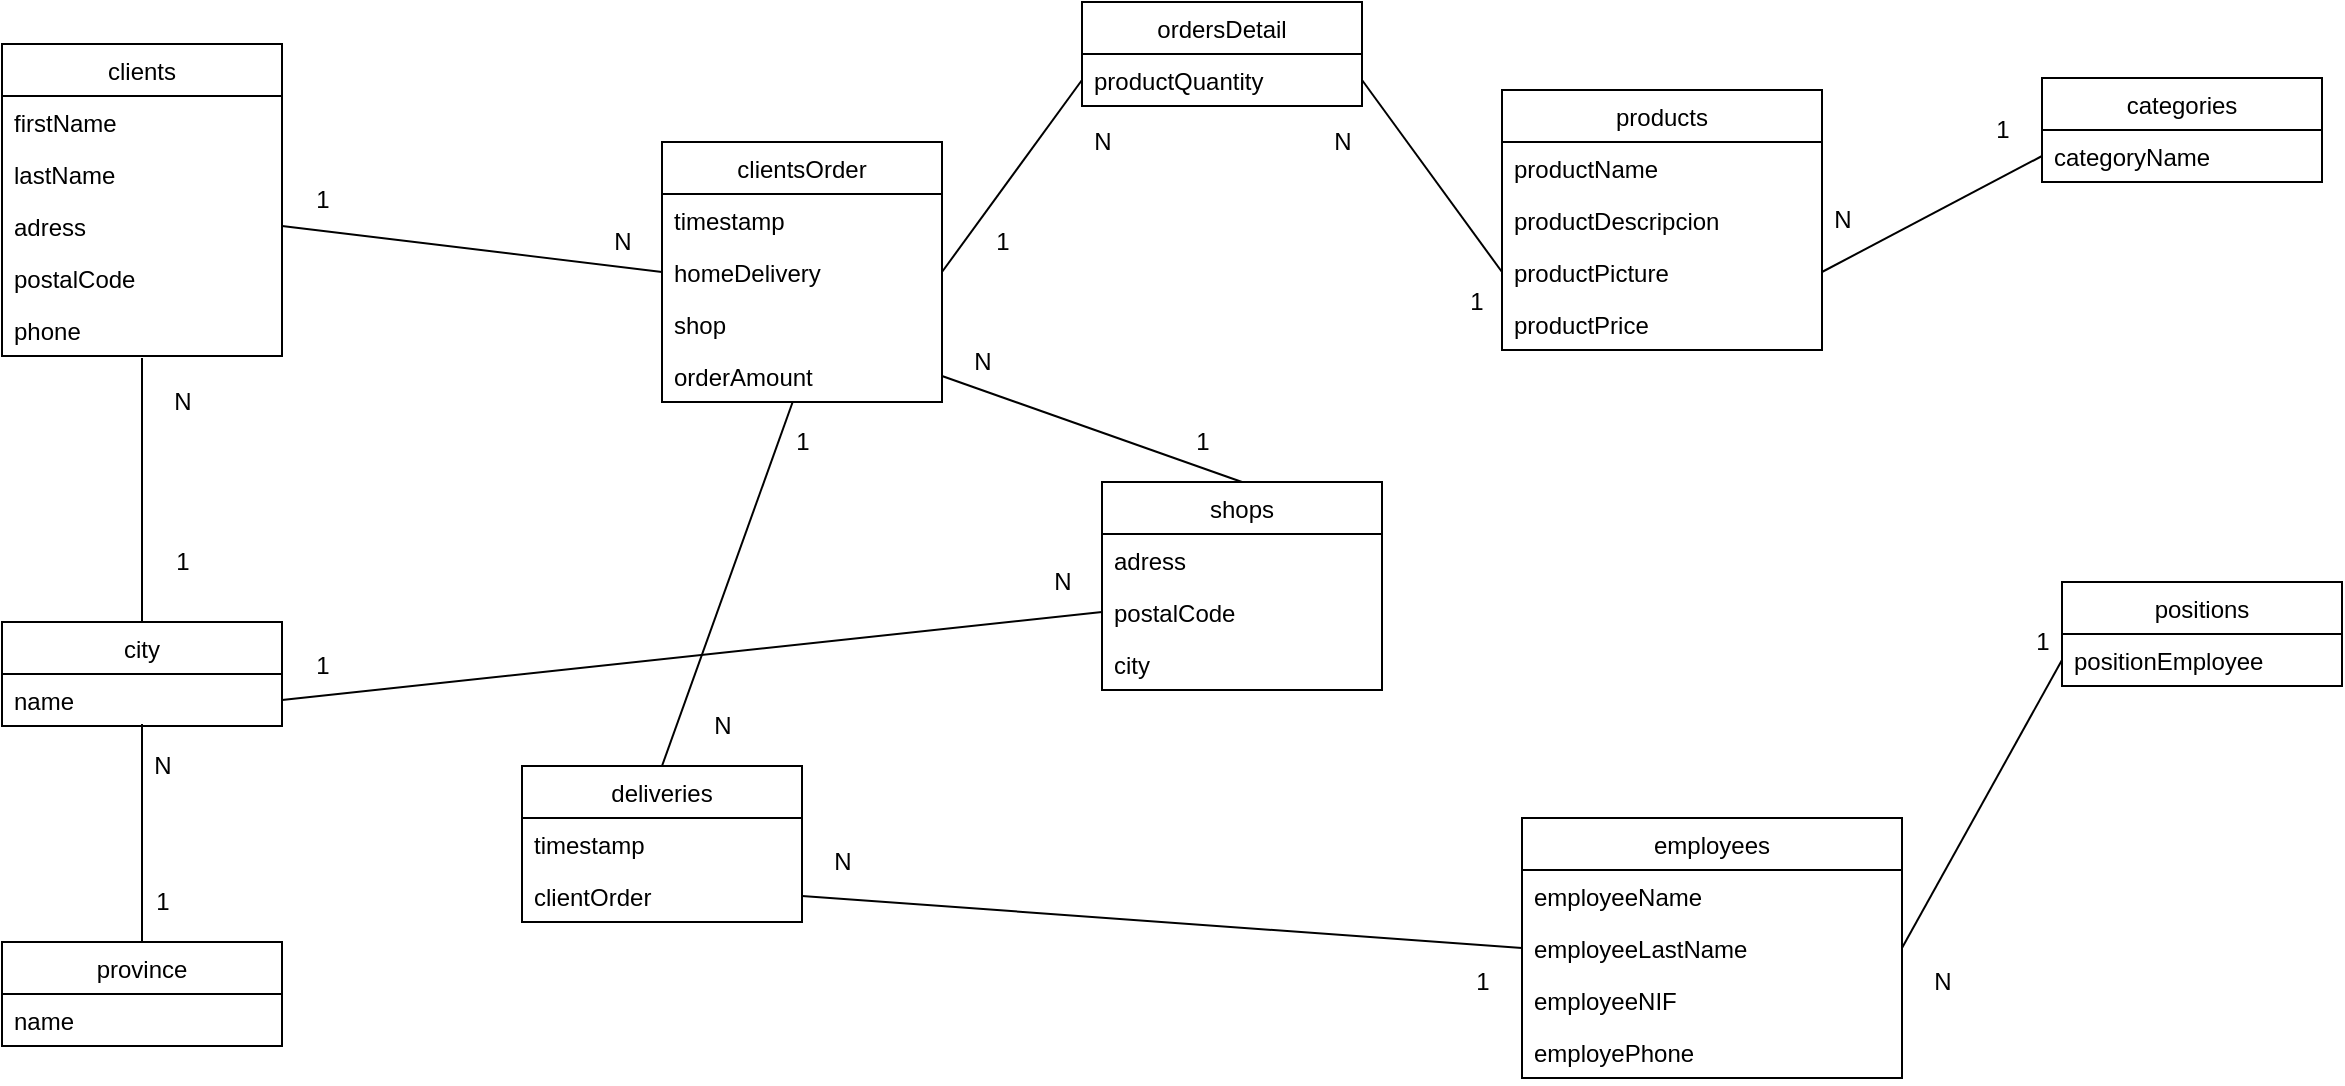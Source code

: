 <mxfile version="15.8.9" type="device"><diagram id="dlf748mvPkXz2AP_a9W4" name="Page-1"><mxGraphModel dx="1382" dy="764" grid="1" gridSize="10" guides="1" tooltips="1" connect="1" arrows="1" fold="1" page="1" pageScale="1" pageWidth="1654" pageHeight="1169" math="0" shadow="0"><root><mxCell id="0"/><mxCell id="1" parent="0"/><mxCell id="tOQ3HXQCH7zxAzE9Cmab-13" value="clients" style="swimlane;fontStyle=0;childLayout=stackLayout;horizontal=1;startSize=26;fillColor=none;horizontalStack=0;resizeParent=1;resizeParentMax=0;resizeLast=0;collapsible=1;marginBottom=0;" parent="1" vertex="1"><mxGeometry x="90" y="51" width="140" height="156" as="geometry"/></mxCell><mxCell id="tOQ3HXQCH7zxAzE9Cmab-15" value="firstName" style="text;strokeColor=none;fillColor=none;align=left;verticalAlign=top;spacingLeft=4;spacingRight=4;overflow=hidden;rotatable=0;points=[[0,0.5],[1,0.5]];portConstraint=eastwest;" parent="tOQ3HXQCH7zxAzE9Cmab-13" vertex="1"><mxGeometry y="26" width="140" height="26" as="geometry"/></mxCell><mxCell id="tOQ3HXQCH7zxAzE9Cmab-18" value="lastName" style="text;strokeColor=none;fillColor=none;align=left;verticalAlign=top;spacingLeft=4;spacingRight=4;overflow=hidden;rotatable=0;points=[[0,0.5],[1,0.5]];portConstraint=eastwest;" parent="tOQ3HXQCH7zxAzE9Cmab-13" vertex="1"><mxGeometry y="52" width="140" height="26" as="geometry"/></mxCell><mxCell id="tOQ3HXQCH7zxAzE9Cmab-19" value="adress" style="text;strokeColor=none;fillColor=none;align=left;verticalAlign=top;spacingLeft=4;spacingRight=4;overflow=hidden;rotatable=0;points=[[0,0.5],[1,0.5]];portConstraint=eastwest;" parent="tOQ3HXQCH7zxAzE9Cmab-13" vertex="1"><mxGeometry y="78" width="140" height="26" as="geometry"/></mxCell><mxCell id="tOQ3HXQCH7zxAzE9Cmab-17" value="postalCode" style="text;strokeColor=none;fillColor=none;align=left;verticalAlign=top;spacingLeft=4;spacingRight=4;overflow=hidden;rotatable=0;points=[[0,0.5],[1,0.5]];portConstraint=eastwest;" parent="tOQ3HXQCH7zxAzE9Cmab-13" vertex="1"><mxGeometry y="104" width="140" height="26" as="geometry"/></mxCell><mxCell id="tOQ3HXQCH7zxAzE9Cmab-16" value="phone" style="text;strokeColor=none;fillColor=none;align=left;verticalAlign=top;spacingLeft=4;spacingRight=4;overflow=hidden;rotatable=0;points=[[0,0.5],[1,0.5]];portConstraint=eastwest;" parent="tOQ3HXQCH7zxAzE9Cmab-13" vertex="1"><mxGeometry y="130" width="140" height="26" as="geometry"/></mxCell><mxCell id="tOQ3HXQCH7zxAzE9Cmab-21" value="clientsOrder" style="swimlane;fontStyle=0;childLayout=stackLayout;horizontal=1;startSize=26;fillColor=none;horizontalStack=0;resizeParent=1;resizeParentMax=0;resizeLast=0;collapsible=1;marginBottom=0;" parent="1" vertex="1"><mxGeometry x="420" y="100" width="140" height="130" as="geometry"/></mxCell><mxCell id="tOQ3HXQCH7zxAzE9Cmab-22" value="timestamp" style="text;strokeColor=none;fillColor=none;align=left;verticalAlign=top;spacingLeft=4;spacingRight=4;overflow=hidden;rotatable=0;points=[[0,0.5],[1,0.5]];portConstraint=eastwest;" parent="tOQ3HXQCH7zxAzE9Cmab-21" vertex="1"><mxGeometry y="26" width="140" height="26" as="geometry"/></mxCell><mxCell id="tOQ3HXQCH7zxAzE9Cmab-26" value="homeDelivery" style="text;strokeColor=none;fillColor=none;align=left;verticalAlign=top;spacingLeft=4;spacingRight=4;overflow=hidden;rotatable=0;points=[[0,0.5],[1,0.5]];portConstraint=eastwest;" parent="tOQ3HXQCH7zxAzE9Cmab-21" vertex="1"><mxGeometry y="52" width="140" height="26" as="geometry"/></mxCell><mxCell id="tOQ3HXQCH7zxAzE9Cmab-29" value="shop" style="text;strokeColor=none;fillColor=none;align=left;verticalAlign=top;spacingLeft=4;spacingRight=4;overflow=hidden;rotatable=0;points=[[0,0.5],[1,0.5]];portConstraint=eastwest;" parent="tOQ3HXQCH7zxAzE9Cmab-21" vertex="1"><mxGeometry y="78" width="140" height="26" as="geometry"/></mxCell><mxCell id="tOQ3HXQCH7zxAzE9Cmab-23" value="orderAmount" style="text;strokeColor=none;fillColor=none;align=left;verticalAlign=top;spacingLeft=4;spacingRight=4;overflow=hidden;rotatable=0;points=[[0,0.5],[1,0.5]];portConstraint=eastwest;" parent="tOQ3HXQCH7zxAzE9Cmab-21" vertex="1"><mxGeometry y="104" width="140" height="26" as="geometry"/></mxCell><mxCell id="tOQ3HXQCH7zxAzE9Cmab-31" value="city" style="swimlane;fontStyle=0;childLayout=stackLayout;horizontal=1;startSize=26;fillColor=none;horizontalStack=0;resizeParent=1;resizeParentMax=0;resizeLast=0;collapsible=1;marginBottom=0;" parent="1" vertex="1"><mxGeometry x="90" y="340" width="140" height="52" as="geometry"/></mxCell><mxCell id="tOQ3HXQCH7zxAzE9Cmab-32" value="name" style="text;strokeColor=none;fillColor=none;align=left;verticalAlign=top;spacingLeft=4;spacingRight=4;overflow=hidden;rotatable=0;points=[[0,0.5],[1,0.5]];portConstraint=eastwest;" parent="tOQ3HXQCH7zxAzE9Cmab-31" vertex="1"><mxGeometry y="26" width="140" height="26" as="geometry"/></mxCell><mxCell id="tOQ3HXQCH7zxAzE9Cmab-35" value="province" style="swimlane;fontStyle=0;childLayout=stackLayout;horizontal=1;startSize=26;fillColor=none;horizontalStack=0;resizeParent=1;resizeParentMax=0;resizeLast=0;collapsible=1;marginBottom=0;" parent="1" vertex="1"><mxGeometry x="90" y="500" width="140" height="52" as="geometry"/></mxCell><mxCell id="tOQ3HXQCH7zxAzE9Cmab-36" value="name" style="text;strokeColor=none;fillColor=none;align=left;verticalAlign=top;spacingLeft=4;spacingRight=4;overflow=hidden;rotatable=0;points=[[0,0.5],[1,0.5]];portConstraint=eastwest;" parent="tOQ3HXQCH7zxAzE9Cmab-35" vertex="1"><mxGeometry y="26" width="140" height="26" as="geometry"/></mxCell><mxCell id="tOQ3HXQCH7zxAzE9Cmab-39" value="deliveries" style="swimlane;fontStyle=0;childLayout=stackLayout;horizontal=1;startSize=26;fillColor=none;horizontalStack=0;resizeParent=1;resizeParentMax=0;resizeLast=0;collapsible=1;marginBottom=0;" parent="1" vertex="1"><mxGeometry x="350" y="412" width="140" height="78" as="geometry"/></mxCell><mxCell id="tOQ3HXQCH7zxAzE9Cmab-40" value="timestamp" style="text;strokeColor=none;fillColor=none;align=left;verticalAlign=top;spacingLeft=4;spacingRight=4;overflow=hidden;rotatable=0;points=[[0,0.5],[1,0.5]];portConstraint=eastwest;" parent="tOQ3HXQCH7zxAzE9Cmab-39" vertex="1"><mxGeometry y="26" width="140" height="26" as="geometry"/></mxCell><mxCell id="tOQ3HXQCH7zxAzE9Cmab-41" value="clientOrder" style="text;strokeColor=none;fillColor=none;align=left;verticalAlign=top;spacingLeft=4;spacingRight=4;overflow=hidden;rotatable=0;points=[[0,0.5],[1,0.5]];portConstraint=eastwest;" parent="tOQ3HXQCH7zxAzE9Cmab-39" vertex="1"><mxGeometry y="52" width="140" height="26" as="geometry"/></mxCell><mxCell id="tOQ3HXQCH7zxAzE9Cmab-43" value="ordersDetail" style="swimlane;fontStyle=0;childLayout=stackLayout;horizontal=1;startSize=26;fillColor=none;horizontalStack=0;resizeParent=1;resizeParentMax=0;resizeLast=0;collapsible=1;marginBottom=0;" parent="1" vertex="1"><mxGeometry x="630" y="30" width="140" height="52" as="geometry"/></mxCell><mxCell id="XVzl1r9jPT1_Ho5Z6uLa-27" value="productQuantity" style="text;strokeColor=none;fillColor=none;align=left;verticalAlign=top;spacingLeft=4;spacingRight=4;overflow=hidden;rotatable=0;points=[[0,0.5],[1,0.5]];portConstraint=eastwest;" parent="tOQ3HXQCH7zxAzE9Cmab-43" vertex="1"><mxGeometry y="26" width="140" height="26" as="geometry"/></mxCell><mxCell id="XVzl1r9jPT1_Ho5Z6uLa-2" value="shops" style="swimlane;fontStyle=0;childLayout=stackLayout;horizontal=1;startSize=26;fillColor=none;horizontalStack=0;resizeParent=1;resizeParentMax=0;resizeLast=0;collapsible=1;marginBottom=0;" parent="1" vertex="1"><mxGeometry x="640" y="270" width="140" height="104" as="geometry"/></mxCell><mxCell id="XVzl1r9jPT1_Ho5Z6uLa-3" value="adress" style="text;strokeColor=none;fillColor=none;align=left;verticalAlign=top;spacingLeft=4;spacingRight=4;overflow=hidden;rotatable=0;points=[[0,0.5],[1,0.5]];portConstraint=eastwest;" parent="XVzl1r9jPT1_Ho5Z6uLa-2" vertex="1"><mxGeometry y="26" width="140" height="26" as="geometry"/></mxCell><mxCell id="XVzl1r9jPT1_Ho5Z6uLa-4" value="postalCode" style="text;strokeColor=none;fillColor=none;align=left;verticalAlign=top;spacingLeft=4;spacingRight=4;overflow=hidden;rotatable=0;points=[[0,0.5],[1,0.5]];portConstraint=eastwest;" parent="XVzl1r9jPT1_Ho5Z6uLa-2" vertex="1"><mxGeometry y="52" width="140" height="26" as="geometry"/></mxCell><mxCell id="XVzl1r9jPT1_Ho5Z6uLa-5" value="city" style="text;strokeColor=none;fillColor=none;align=left;verticalAlign=top;spacingLeft=4;spacingRight=4;overflow=hidden;rotatable=0;points=[[0,0.5],[1,0.5]];portConstraint=eastwest;" parent="XVzl1r9jPT1_Ho5Z6uLa-2" vertex="1"><mxGeometry y="78" width="140" height="26" as="geometry"/></mxCell><mxCell id="XVzl1r9jPT1_Ho5Z6uLa-6" value="products" style="swimlane;fontStyle=0;childLayout=stackLayout;horizontal=1;startSize=26;fillColor=none;horizontalStack=0;resizeParent=1;resizeParentMax=0;resizeLast=0;collapsible=1;marginBottom=0;" parent="1" vertex="1"><mxGeometry x="840" y="74" width="160" height="130" as="geometry"/></mxCell><mxCell id="XVzl1r9jPT1_Ho5Z6uLa-7" value="productName" style="text;strokeColor=none;fillColor=none;align=left;verticalAlign=top;spacingLeft=4;spacingRight=4;overflow=hidden;rotatable=0;points=[[0,0.5],[1,0.5]];portConstraint=eastwest;" parent="XVzl1r9jPT1_Ho5Z6uLa-6" vertex="1"><mxGeometry y="26" width="160" height="26" as="geometry"/></mxCell><mxCell id="XVzl1r9jPT1_Ho5Z6uLa-8" value="productDescripcion" style="text;strokeColor=none;fillColor=none;align=left;verticalAlign=top;spacingLeft=4;spacingRight=4;overflow=hidden;rotatable=0;points=[[0,0.5],[1,0.5]];portConstraint=eastwest;" parent="XVzl1r9jPT1_Ho5Z6uLa-6" vertex="1"><mxGeometry y="52" width="160" height="26" as="geometry"/></mxCell><mxCell id="XVzl1r9jPT1_Ho5Z6uLa-9" value="productPicture" style="text;strokeColor=none;fillColor=none;align=left;verticalAlign=top;spacingLeft=4;spacingRight=4;overflow=hidden;rotatable=0;points=[[0,0.5],[1,0.5]];portConstraint=eastwest;" parent="XVzl1r9jPT1_Ho5Z6uLa-6" vertex="1"><mxGeometry y="78" width="160" height="26" as="geometry"/></mxCell><mxCell id="XVzl1r9jPT1_Ho5Z6uLa-10" value="productPrice" style="text;strokeColor=none;fillColor=none;align=left;verticalAlign=top;spacingLeft=4;spacingRight=4;overflow=hidden;rotatable=0;points=[[0,0.5],[1,0.5]];portConstraint=eastwest;" parent="XVzl1r9jPT1_Ho5Z6uLa-6" vertex="1"><mxGeometry y="104" width="160" height="26" as="geometry"/></mxCell><mxCell id="XVzl1r9jPT1_Ho5Z6uLa-13" value="categories" style="swimlane;fontStyle=0;childLayout=stackLayout;horizontal=1;startSize=26;fillColor=none;horizontalStack=0;resizeParent=1;resizeParentMax=0;resizeLast=0;collapsible=1;marginBottom=0;" parent="1" vertex="1"><mxGeometry x="1110" y="68" width="140" height="52" as="geometry"/></mxCell><mxCell id="XVzl1r9jPT1_Ho5Z6uLa-14" value="categoryName" style="text;strokeColor=none;fillColor=none;align=left;verticalAlign=top;spacingLeft=4;spacingRight=4;overflow=hidden;rotatable=0;points=[[0,0.5],[1,0.5]];portConstraint=eastwest;" parent="XVzl1r9jPT1_Ho5Z6uLa-13" vertex="1"><mxGeometry y="26" width="140" height="26" as="geometry"/></mxCell><mxCell id="XVzl1r9jPT1_Ho5Z6uLa-17" value="employees" style="swimlane;fontStyle=0;childLayout=stackLayout;horizontal=1;startSize=26;fillColor=none;horizontalStack=0;resizeParent=1;resizeParentMax=0;resizeLast=0;collapsible=1;marginBottom=0;" parent="1" vertex="1"><mxGeometry x="850" y="438" width="190" height="130" as="geometry"/></mxCell><mxCell id="XVzl1r9jPT1_Ho5Z6uLa-18" value="employeeName" style="text;strokeColor=none;fillColor=none;align=left;verticalAlign=top;spacingLeft=4;spacingRight=4;overflow=hidden;rotatable=0;points=[[0,0.5],[1,0.5]];portConstraint=eastwest;" parent="XVzl1r9jPT1_Ho5Z6uLa-17" vertex="1"><mxGeometry y="26" width="190" height="26" as="geometry"/></mxCell><mxCell id="XVzl1r9jPT1_Ho5Z6uLa-19" value="employeeLastName" style="text;strokeColor=none;fillColor=none;align=left;verticalAlign=top;spacingLeft=4;spacingRight=4;overflow=hidden;rotatable=0;points=[[0,0.5],[1,0.5]];portConstraint=eastwest;" parent="XVzl1r9jPT1_Ho5Z6uLa-17" vertex="1"><mxGeometry y="52" width="190" height="26" as="geometry"/></mxCell><mxCell id="XVzl1r9jPT1_Ho5Z6uLa-20" value="employeeNIF" style="text;strokeColor=none;fillColor=none;align=left;verticalAlign=top;spacingLeft=4;spacingRight=4;overflow=hidden;rotatable=0;points=[[0,0.5],[1,0.5]];portConstraint=eastwest;" parent="XVzl1r9jPT1_Ho5Z6uLa-17" vertex="1"><mxGeometry y="78" width="190" height="26" as="geometry"/></mxCell><mxCell id="XVzl1r9jPT1_Ho5Z6uLa-21" value="employePhone" style="text;strokeColor=none;fillColor=none;align=left;verticalAlign=top;spacingLeft=4;spacingRight=4;overflow=hidden;rotatable=0;points=[[0,0.5],[1,0.5]];portConstraint=eastwest;" parent="XVzl1r9jPT1_Ho5Z6uLa-17" vertex="1"><mxGeometry y="104" width="190" height="26" as="geometry"/></mxCell><mxCell id="XVzl1r9jPT1_Ho5Z6uLa-23" value="positions" style="swimlane;fontStyle=0;childLayout=stackLayout;horizontal=1;startSize=26;fillColor=none;horizontalStack=0;resizeParent=1;resizeParentMax=0;resizeLast=0;collapsible=1;marginBottom=0;" parent="1" vertex="1"><mxGeometry x="1120" y="320" width="140" height="52" as="geometry"/></mxCell><mxCell id="XVzl1r9jPT1_Ho5Z6uLa-24" value="positionEmployee" style="text;strokeColor=none;fillColor=none;align=left;verticalAlign=top;spacingLeft=4;spacingRight=4;overflow=hidden;rotatable=0;points=[[0,0.5],[1,0.5]];portConstraint=eastwest;" parent="XVzl1r9jPT1_Ho5Z6uLa-23" vertex="1"><mxGeometry y="26" width="140" height="26" as="geometry"/></mxCell><mxCell id="HUn4H0SxVK4T6Jx4v9L--1" value="" style="endArrow=none;html=1;rounded=0;entryX=1;entryY=0.5;entryDx=0;entryDy=0;exitX=0;exitY=0.5;exitDx=0;exitDy=0;" parent="1" source="tOQ3HXQCH7zxAzE9Cmab-26" target="tOQ3HXQCH7zxAzE9Cmab-19" edge="1"><mxGeometry width="50" height="50" relative="1" as="geometry"><mxPoint x="680" y="420" as="sourcePoint"/><mxPoint x="730" y="370" as="targetPoint"/></mxGeometry></mxCell><mxCell id="HUn4H0SxVK4T6Jx4v9L--2" value="" style="endArrow=none;html=1;rounded=0;entryX=0;entryY=0.5;entryDx=0;entryDy=0;exitX=1;exitY=0.5;exitDx=0;exitDy=0;" parent="1" source="tOQ3HXQCH7zxAzE9Cmab-26" target="XVzl1r9jPT1_Ho5Z6uLa-27" edge="1"><mxGeometry width="50" height="50" relative="1" as="geometry"><mxPoint x="680" y="420" as="sourcePoint"/><mxPoint x="730" y="370" as="targetPoint"/></mxGeometry></mxCell><mxCell id="HUn4H0SxVK4T6Jx4v9L--3" value="" style="endArrow=none;html=1;rounded=0;entryX=0;entryY=0.5;entryDx=0;entryDy=0;exitX=1;exitY=0.5;exitDx=0;exitDy=0;" parent="1" source="XVzl1r9jPT1_Ho5Z6uLa-27" target="XVzl1r9jPT1_Ho5Z6uLa-9" edge="1"><mxGeometry width="50" height="50" relative="1" as="geometry"><mxPoint x="680" y="420" as="sourcePoint"/><mxPoint x="730" y="370" as="targetPoint"/></mxGeometry></mxCell><mxCell id="HUn4H0SxVK4T6Jx4v9L--4" value="" style="endArrow=none;html=1;rounded=0;entryX=0;entryY=0.5;entryDx=0;entryDy=0;exitX=1;exitY=0.5;exitDx=0;exitDy=0;" parent="1" source="XVzl1r9jPT1_Ho5Z6uLa-9" target="XVzl1r9jPT1_Ho5Z6uLa-14" edge="1"><mxGeometry width="50" height="50" relative="1" as="geometry"><mxPoint x="680" y="420" as="sourcePoint"/><mxPoint x="730" y="370" as="targetPoint"/></mxGeometry></mxCell><mxCell id="HUn4H0SxVK4T6Jx4v9L--5" value="" style="endArrow=none;html=1;rounded=0;entryX=0;entryY=0.5;entryDx=0;entryDy=0;exitX=1;exitY=0.5;exitDx=0;exitDy=0;" parent="1" source="XVzl1r9jPT1_Ho5Z6uLa-19" target="XVzl1r9jPT1_Ho5Z6uLa-24" edge="1"><mxGeometry width="50" height="50" relative="1" as="geometry"><mxPoint x="680" y="420" as="sourcePoint"/><mxPoint x="730" y="370" as="targetPoint"/></mxGeometry></mxCell><mxCell id="HUn4H0SxVK4T6Jx4v9L--6" value="" style="endArrow=none;html=1;rounded=0;exitX=0.5;exitY=0;exitDx=0;exitDy=0;entryX=0.5;entryY=0.962;entryDx=0;entryDy=0;entryPerimeter=0;" parent="1" source="tOQ3HXQCH7zxAzE9Cmab-35" target="tOQ3HXQCH7zxAzE9Cmab-32" edge="1"><mxGeometry width="50" height="50" relative="1" as="geometry"><mxPoint x="680" y="420" as="sourcePoint"/><mxPoint x="730" y="370" as="targetPoint"/></mxGeometry></mxCell><mxCell id="HUn4H0SxVK4T6Jx4v9L--7" value="" style="endArrow=none;html=1;rounded=0;entryX=0.5;entryY=1.038;entryDx=0;entryDy=0;entryPerimeter=0;" parent="1" source="tOQ3HXQCH7zxAzE9Cmab-31" target="tOQ3HXQCH7zxAzE9Cmab-16" edge="1"><mxGeometry width="50" height="50" relative="1" as="geometry"><mxPoint x="680" y="420" as="sourcePoint"/><mxPoint x="730" y="370" as="targetPoint"/></mxGeometry></mxCell><mxCell id="HUn4H0SxVK4T6Jx4v9L--8" value="" style="endArrow=none;html=1;rounded=0;exitX=0.5;exitY=0;exitDx=0;exitDy=0;" parent="1" source="tOQ3HXQCH7zxAzE9Cmab-39" target="tOQ3HXQCH7zxAzE9Cmab-23" edge="1"><mxGeometry width="50" height="50" relative="1" as="geometry"><mxPoint x="680" y="420" as="sourcePoint"/><mxPoint x="730" y="370" as="targetPoint"/></mxGeometry></mxCell><mxCell id="HUn4H0SxVK4T6Jx4v9L--9" value="" style="endArrow=none;html=1;rounded=0;entryX=1;entryY=0.5;entryDx=0;entryDy=0;exitX=0.5;exitY=0;exitDx=0;exitDy=0;" parent="1" source="XVzl1r9jPT1_Ho5Z6uLa-2" target="tOQ3HXQCH7zxAzE9Cmab-23" edge="1"><mxGeometry width="50" height="50" relative="1" as="geometry"><mxPoint x="680" y="420" as="sourcePoint"/><mxPoint x="730" y="370" as="targetPoint"/></mxGeometry></mxCell><mxCell id="HUn4H0SxVK4T6Jx4v9L--10" value="" style="endArrow=none;html=1;rounded=0;entryX=0;entryY=0.5;entryDx=0;entryDy=0;exitX=1;exitY=0.5;exitDx=0;exitDy=0;" parent="1" source="tOQ3HXQCH7zxAzE9Cmab-41" target="XVzl1r9jPT1_Ho5Z6uLa-19" edge="1"><mxGeometry width="50" height="50" relative="1" as="geometry"><mxPoint x="500" y="431" as="sourcePoint"/><mxPoint x="730" y="370" as="targetPoint"/></mxGeometry></mxCell><mxCell id="HUn4H0SxVK4T6Jx4v9L--11" value="1" style="text;html=1;align=center;verticalAlign=middle;resizable=0;points=[];autosize=1;strokeColor=none;fillColor=none;" parent="1" vertex="1"><mxGeometry x="680" y="240" width="20" height="20" as="geometry"/></mxCell><mxCell id="HUn4H0SxVK4T6Jx4v9L--12" value="N" style="text;html=1;align=center;verticalAlign=middle;resizable=0;points=[];autosize=1;strokeColor=none;fillColor=none;" parent="1" vertex="1"><mxGeometry x="160" y="402" width="20" height="20" as="geometry"/></mxCell><mxCell id="HUn4H0SxVK4T6Jx4v9L--13" value="1" style="text;html=1;align=center;verticalAlign=middle;resizable=0;points=[];autosize=1;strokeColor=none;fillColor=none;" parent="1" vertex="1"><mxGeometry x="170" y="300" width="20" height="20" as="geometry"/></mxCell><mxCell id="HUn4H0SxVK4T6Jx4v9L--14" value="N" style="text;html=1;align=center;verticalAlign=middle;resizable=0;points=[];autosize=1;strokeColor=none;fillColor=none;" parent="1" vertex="1"><mxGeometry x="390" y="140" width="20" height="20" as="geometry"/></mxCell><mxCell id="HUn4H0SxVK4T6Jx4v9L--15" value="1" style="text;html=1;align=center;verticalAlign=middle;resizable=0;points=[];autosize=1;strokeColor=none;fillColor=none;" parent="1" vertex="1"><mxGeometry x="817" y="170" width="20" height="20" as="geometry"/></mxCell><mxCell id="HUn4H0SxVK4T6Jx4v9L--16" value="N" style="text;html=1;align=center;verticalAlign=middle;resizable=0;points=[];autosize=1;strokeColor=none;fillColor=none;" parent="1" vertex="1"><mxGeometry x="570" y="200" width="20" height="20" as="geometry"/></mxCell><mxCell id="HUn4H0SxVK4T6Jx4v9L--17" value="N" style="text;html=1;align=center;verticalAlign=middle;resizable=0;points=[];autosize=1;strokeColor=none;fillColor=none;" parent="1" vertex="1"><mxGeometry x="1050" y="510" width="20" height="20" as="geometry"/></mxCell><mxCell id="HUn4H0SxVK4T6Jx4v9L--18" value="1" style="text;html=1;align=center;verticalAlign=middle;resizable=0;points=[];autosize=1;strokeColor=none;fillColor=none;" parent="1" vertex="1"><mxGeometry x="1100" y="340" width="20" height="20" as="geometry"/></mxCell><mxCell id="HUn4H0SxVK4T6Jx4v9L--19" value="N" style="text;html=1;align=center;verticalAlign=middle;resizable=0;points=[];autosize=1;strokeColor=none;fillColor=none;" parent="1" vertex="1"><mxGeometry x="1000" y="129" width="20" height="20" as="geometry"/></mxCell><mxCell id="HUn4H0SxVK4T6Jx4v9L--20" value="1" style="text;html=1;align=center;verticalAlign=middle;resizable=0;points=[];autosize=1;strokeColor=none;fillColor=none;" parent="1" vertex="1"><mxGeometry x="1080" y="84" width="20" height="20" as="geometry"/></mxCell><mxCell id="HUn4H0SxVK4T6Jx4v9L--21" value="N" style="text;html=1;align=center;verticalAlign=middle;resizable=0;points=[];autosize=1;strokeColor=none;fillColor=none;" parent="1" vertex="1"><mxGeometry x="630" y="90" width="20" height="20" as="geometry"/></mxCell><mxCell id="HUn4H0SxVK4T6Jx4v9L--22" value="1" style="text;html=1;align=center;verticalAlign=middle;resizable=0;points=[];autosize=1;strokeColor=none;fillColor=none;" parent="1" vertex="1"><mxGeometry x="580" y="140" width="20" height="20" as="geometry"/></mxCell><mxCell id="HUn4H0SxVK4T6Jx4v9L--23" value="1" style="text;html=1;align=center;verticalAlign=middle;resizable=0;points=[];autosize=1;strokeColor=none;fillColor=none;" parent="1" vertex="1"><mxGeometry x="820" y="510" width="20" height="20" as="geometry"/></mxCell><mxCell id="HUn4H0SxVK4T6Jx4v9L--24" value="N" style="text;html=1;align=center;verticalAlign=middle;resizable=0;points=[];autosize=1;strokeColor=none;fillColor=none;" parent="1" vertex="1"><mxGeometry x="440" y="382" width="20" height="20" as="geometry"/></mxCell><mxCell id="HUn4H0SxVK4T6Jx4v9L--25" value="1" style="text;html=1;align=center;verticalAlign=middle;resizable=0;points=[];autosize=1;strokeColor=none;fillColor=none;" parent="1" vertex="1"><mxGeometry x="480" y="240" width="20" height="20" as="geometry"/></mxCell><mxCell id="HUn4H0SxVK4T6Jx4v9L--26" value="N" style="text;html=1;align=center;verticalAlign=middle;resizable=0;points=[];autosize=1;strokeColor=none;fillColor=none;" parent="1" vertex="1"><mxGeometry x="750" y="90" width="20" height="20" as="geometry"/></mxCell><mxCell id="HUn4H0SxVK4T6Jx4v9L--27" value="1" style="text;html=1;align=center;verticalAlign=middle;resizable=0;points=[];autosize=1;strokeColor=none;fillColor=none;" parent="1" vertex="1"><mxGeometry x="240" y="119" width="20" height="20" as="geometry"/></mxCell><mxCell id="HUn4H0SxVK4T6Jx4v9L--28" value="1" style="text;html=1;align=center;verticalAlign=middle;resizable=0;points=[];autosize=1;strokeColor=none;fillColor=none;" parent="1" vertex="1"><mxGeometry x="160" y="470" width="20" height="20" as="geometry"/></mxCell><mxCell id="HUn4H0SxVK4T6Jx4v9L--29" value="N" style="text;html=1;align=center;verticalAlign=middle;resizable=0;points=[];autosize=1;strokeColor=none;fillColor=none;" parent="1" vertex="1"><mxGeometry x="170" y="220" width="20" height="20" as="geometry"/></mxCell><mxCell id="HUn4H0SxVK4T6Jx4v9L--30" value="N" style="text;html=1;align=center;verticalAlign=middle;resizable=0;points=[];autosize=1;strokeColor=none;fillColor=none;" parent="1" vertex="1"><mxGeometry x="500" y="450" width="20" height="20" as="geometry"/></mxCell><mxCell id="HUn4H0SxVK4T6Jx4v9L--31" value="" style="endArrow=none;html=1;rounded=0;exitX=1;exitY=0.5;exitDx=0;exitDy=0;entryX=0;entryY=0.5;entryDx=0;entryDy=0;" parent="1" source="tOQ3HXQCH7zxAzE9Cmab-32" target="XVzl1r9jPT1_Ho5Z6uLa-4" edge="1"><mxGeometry width="50" height="50" relative="1" as="geometry"><mxPoint x="680" y="420" as="sourcePoint"/><mxPoint x="730" y="370" as="targetPoint"/></mxGeometry></mxCell><mxCell id="HUn4H0SxVK4T6Jx4v9L--32" value="N" style="text;html=1;align=center;verticalAlign=middle;resizable=0;points=[];autosize=1;strokeColor=none;fillColor=none;" parent="1" vertex="1"><mxGeometry x="610" y="310" width="20" height="20" as="geometry"/></mxCell><mxCell id="HUn4H0SxVK4T6Jx4v9L--33" value="1" style="text;html=1;align=center;verticalAlign=middle;resizable=0;points=[];autosize=1;strokeColor=none;fillColor=none;" parent="1" vertex="1"><mxGeometry x="240" y="352" width="20" height="20" as="geometry"/></mxCell></root></mxGraphModel></diagram></mxfile>